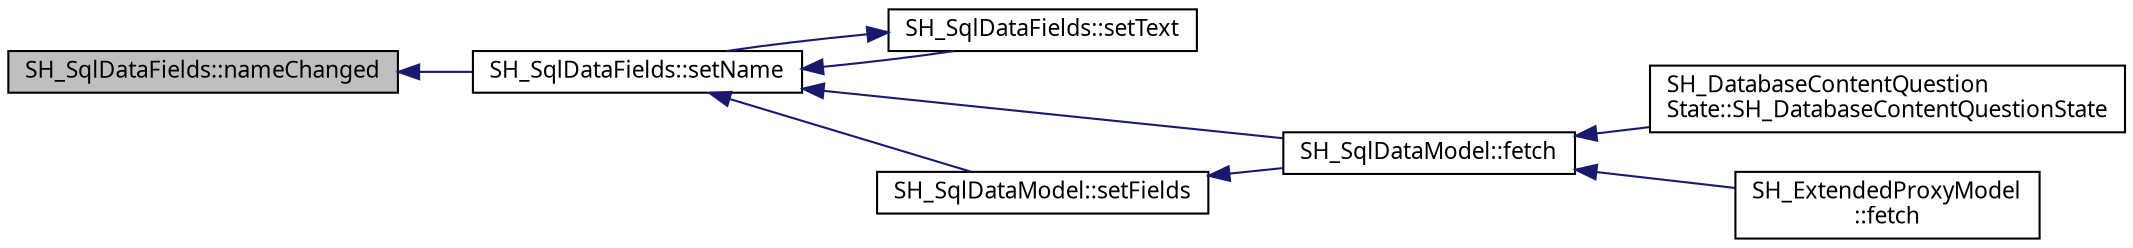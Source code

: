 digraph "SH_SqlDataFields::nameChanged"
{
 // INTERACTIVE_SVG=YES
  bgcolor="transparent";
  edge [fontname="Verdana",fontsize="11",labelfontname="Verdana",labelfontsize="11"];
  node [fontname="Verdana",fontsize="11",shape=record];
  rankdir="LR";
  Node1 [label="SH_SqlDataFields::nameChanged",height=0.2,width=0.4,color="black", fillcolor="grey75", style="filled" fontcolor="black"];
  Node1 -> Node2 [dir="back",color="midnightblue",fontsize="11",style="solid"];
  Node2 [label="SH_SqlDataFields::setName",height=0.2,width=0.4,color="black",URL="$classSH__SqlDataFields.html#a8d7b864a4ad5513af9e4c47a0d9919e8"];
  Node2 -> Node3 [dir="back",color="midnightblue",fontsize="11",style="solid"];
  Node3 [label="SH_SqlDataFields::setText",height=0.2,width=0.4,color="black",URL="$classSH__SqlDataFields.html#ae098408de73ecbd532de8f44dea2b6d0"];
  Node3 -> Node2 [dir="back",color="midnightblue",fontsize="11",style="solid"];
  Node2 -> Node4 [dir="back",color="midnightblue",fontsize="11",style="solid"];
  Node4 [label="SH_SqlDataModel::fetch",height=0.2,width=0.4,color="black",URL="$classSH__SqlDataModel.html#ab6c206088250a66ddc8cb8d33a38e421"];
  Node4 -> Node5 [dir="back",color="midnightblue",fontsize="11",style="solid"];
  Node5 [label="SH_DatabaseContentQuestion\lState::SH_DatabaseContentQuestionState",height=0.2,width=0.4,color="black",URL="$classSH__DatabaseContentQuestionState.html#ab26490ea519262a8f9ca72c000bf7313"];
  Node4 -> Node6 [dir="back",color="midnightblue",fontsize="11",style="solid"];
  Node6 [label="SH_ExtendedProxyModel\l::fetch",height=0.2,width=0.4,color="black",URL="$classSH__ExtendedProxyModel.html#a1df5323af8d29e81f22a7118227eeeb8"];
  Node2 -> Node7 [dir="back",color="midnightblue",fontsize="11",style="solid"];
  Node7 [label="SH_SqlDataModel::setFields",height=0.2,width=0.4,color="black",URL="$classSH__SqlDataModel.html#ad297d359375d55e66493ce8935f8ff05"];
  Node7 -> Node4 [dir="back",color="midnightblue",fontsize="11",style="solid"];
}
